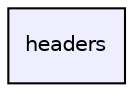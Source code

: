 digraph "headers" {
  compound=true
  node [ fontsize="10", fontname="Helvetica"];
  edge [ labelfontsize="10", labelfontname="Helvetica"];
  dir_7f57b1e41c5acd0e859ae5f3a2b075a9 [shape=box, label="headers", style="filled", fillcolor="#eeeeff", pencolor="black", URL="dir_7f57b1e41c5acd0e859ae5f3a2b075a9.html"];
}
